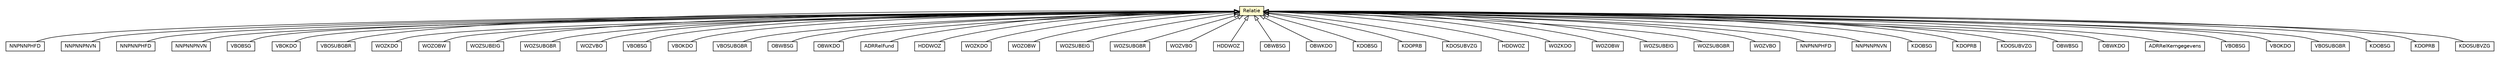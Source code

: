 #!/usr/local/bin/dot
#
# Class diagram 
# Generated by UMLGraph version R5_6-24-gf6e263 (http://www.umlgraph.org/)
#

digraph G {
	edge [fontname="Helvetica",fontsize=10,labelfontname="Helvetica",labelfontsize=10];
	node [fontname="Helvetica",fontsize=10,shape=plaintext];
	nodesep=0.25;
	ranksep=0.5;
	// nl.egem.stuf.sector.bg._0204.NNPAntwoord.NNPNNPHFD
	c186220 [label=<<table title="nl.egem.stuf.sector.bg._0204.NNPAntwoord.NNPNNPHFD" border="0" cellborder="1" cellspacing="0" cellpadding="2" port="p" href="./NNPAntwoord.NNPNNPHFD.html">
		<tr><td><table border="0" cellspacing="0" cellpadding="1">
<tr><td align="center" balign="center"> NNPNNPHFD </td></tr>
		</table></td></tr>
		</table>>, URL="./NNPAntwoord.NNPNNPHFD.html", fontname="Helvetica", fontcolor="black", fontsize=10.0];
	// nl.egem.stuf.sector.bg._0204.NNPAntwoord.NNPNNPNVN
	c186221 [label=<<table title="nl.egem.stuf.sector.bg._0204.NNPAntwoord.NNPNNPNVN" border="0" cellborder="1" cellspacing="0" cellpadding="2" port="p" href="./NNPAntwoord.NNPNNPNVN.html">
		<tr><td><table border="0" cellspacing="0" cellpadding="1">
<tr><td align="center" balign="center"> NNPNNPNVN </td></tr>
		</table></td></tr>
		</table>>, URL="./NNPAntwoord.NNPNNPNVN.html", fontname="Helvetica", fontcolor="black", fontsize=10.0];
	// nl.egem.stuf.sector.bg._0204.NNPKennisgeving.NNPNNPHFD
	c186235 [label=<<table title="nl.egem.stuf.sector.bg._0204.NNPKennisgeving.NNPNNPHFD" border="0" cellborder="1" cellspacing="0" cellpadding="2" port="p" href="./NNPKennisgeving.NNPNNPHFD.html">
		<tr><td><table border="0" cellspacing="0" cellpadding="1">
<tr><td align="center" balign="center"> NNPNNPHFD </td></tr>
		</table></td></tr>
		</table>>, URL="./NNPKennisgeving.NNPNNPHFD.html", fontname="Helvetica", fontcolor="black", fontsize=10.0];
	// nl.egem.stuf.sector.bg._0204.NNPKennisgeving.NNPNNPNVN
	c186236 [label=<<table title="nl.egem.stuf.sector.bg._0204.NNPKennisgeving.NNPNNPNVN" border="0" cellborder="1" cellspacing="0" cellpadding="2" port="p" href="./NNPKennisgeving.NNPNNPNVN.html">
		<tr><td><table border="0" cellspacing="0" cellpadding="1">
<tr><td align="center" balign="center"> NNPNNPNVN </td></tr>
		</table></td></tr>
		</table>>, URL="./NNPKennisgeving.NNPNNPNVN.html", fontname="Helvetica", fontcolor="black", fontsize=10.0];
	// nl.egem.stuf.sector.bg._0204.VBOVraag.VBOBSG
	c186245 [label=<<table title="nl.egem.stuf.sector.bg._0204.VBOVraag.VBOBSG" border="0" cellborder="1" cellspacing="0" cellpadding="2" port="p" href="./VBOVraag.VBOBSG.html">
		<tr><td><table border="0" cellspacing="0" cellpadding="1">
<tr><td align="center" balign="center"> VBOBSG </td></tr>
		</table></td></tr>
		</table>>, URL="./VBOVraag.VBOBSG.html", fontname="Helvetica", fontcolor="black", fontsize=10.0];
	// nl.egem.stuf.sector.bg._0204.VBOVraag.VBOKDO
	c186246 [label=<<table title="nl.egem.stuf.sector.bg._0204.VBOVraag.VBOKDO" border="0" cellborder="1" cellspacing="0" cellpadding="2" port="p" href="./VBOVraag.VBOKDO.html">
		<tr><td><table border="0" cellspacing="0" cellpadding="1">
<tr><td align="center" balign="center"> VBOKDO </td></tr>
		</table></td></tr>
		</table>>, URL="./VBOVraag.VBOKDO.html", fontname="Helvetica", fontcolor="black", fontsize=10.0];
	// nl.egem.stuf.sector.bg._0204.VBOVraag.VBOSUBGBR
	c186247 [label=<<table title="nl.egem.stuf.sector.bg._0204.VBOVraag.VBOSUBGBR" border="0" cellborder="1" cellspacing="0" cellpadding="2" port="p" href="./VBOVraag.VBOSUBGBR.html">
		<tr><td><table border="0" cellspacing="0" cellpadding="1">
<tr><td align="center" balign="center"> VBOSUBGBR </td></tr>
		</table></td></tr>
		</table>>, URL="./VBOVraag.VBOSUBGBR.html", fontname="Helvetica", fontcolor="black", fontsize=10.0];
	// nl.egem.stuf.sector.bg._0204.WOZKennisgeving.WOZKDO
	c186297 [label=<<table title="nl.egem.stuf.sector.bg._0204.WOZKennisgeving.WOZKDO" border="0" cellborder="1" cellspacing="0" cellpadding="2" port="p" href="./WOZKennisgeving.WOZKDO.html">
		<tr><td><table border="0" cellspacing="0" cellpadding="1">
<tr><td align="center" balign="center"> WOZKDO </td></tr>
		</table></td></tr>
		</table>>, URL="./WOZKennisgeving.WOZKDO.html", fontname="Helvetica", fontcolor="black", fontsize=10.0];
	// nl.egem.stuf.sector.bg._0204.WOZKennisgeving.WOZOBW
	c186298 [label=<<table title="nl.egem.stuf.sector.bg._0204.WOZKennisgeving.WOZOBW" border="0" cellborder="1" cellspacing="0" cellpadding="2" port="p" href="./WOZKennisgeving.WOZOBW.html">
		<tr><td><table border="0" cellspacing="0" cellpadding="1">
<tr><td align="center" balign="center"> WOZOBW </td></tr>
		</table></td></tr>
		</table>>, URL="./WOZKennisgeving.WOZOBW.html", fontname="Helvetica", fontcolor="black", fontsize=10.0];
	// nl.egem.stuf.sector.bg._0204.WOZKennisgeving.WOZSUBEIG
	c186299 [label=<<table title="nl.egem.stuf.sector.bg._0204.WOZKennisgeving.WOZSUBEIG" border="0" cellborder="1" cellspacing="0" cellpadding="2" port="p" href="./WOZKennisgeving.WOZSUBEIG.html">
		<tr><td><table border="0" cellspacing="0" cellpadding="1">
<tr><td align="center" balign="center"> WOZSUBEIG </td></tr>
		</table></td></tr>
		</table>>, URL="./WOZKennisgeving.WOZSUBEIG.html", fontname="Helvetica", fontcolor="black", fontsize=10.0];
	// nl.egem.stuf.sector.bg._0204.WOZKennisgeving.WOZSUBGBR
	c186300 [label=<<table title="nl.egem.stuf.sector.bg._0204.WOZKennisgeving.WOZSUBGBR" border="0" cellborder="1" cellspacing="0" cellpadding="2" port="p" href="./WOZKennisgeving.WOZSUBGBR.html">
		<tr><td><table border="0" cellspacing="0" cellpadding="1">
<tr><td align="center" balign="center"> WOZSUBGBR </td></tr>
		</table></td></tr>
		</table>>, URL="./WOZKennisgeving.WOZSUBGBR.html", fontname="Helvetica", fontcolor="black", fontsize=10.0];
	// nl.egem.stuf.sector.bg._0204.WOZKennisgeving.WOZVBO
	c186301 [label=<<table title="nl.egem.stuf.sector.bg._0204.WOZKennisgeving.WOZVBO" border="0" cellborder="1" cellspacing="0" cellpadding="2" port="p" href="./WOZKennisgeving.WOZVBO.html">
		<tr><td><table border="0" cellspacing="0" cellpadding="1">
<tr><td align="center" balign="center"> WOZVBO </td></tr>
		</table></td></tr>
		</table>>, URL="./WOZKennisgeving.WOZVBO.html", fontname="Helvetica", fontcolor="black", fontsize=10.0];
	// nl.egem.stuf.sector.bg._0204.VBOAntwoord.VBOBSG
	c186303 [label=<<table title="nl.egem.stuf.sector.bg._0204.VBOAntwoord.VBOBSG" border="0" cellborder="1" cellspacing="0" cellpadding="2" port="p" href="./VBOAntwoord.VBOBSG.html">
		<tr><td><table border="0" cellspacing="0" cellpadding="1">
<tr><td align="center" balign="center"> VBOBSG </td></tr>
		</table></td></tr>
		</table>>, URL="./VBOAntwoord.VBOBSG.html", fontname="Helvetica", fontcolor="black", fontsize=10.0];
	// nl.egem.stuf.sector.bg._0204.VBOAntwoord.VBOKDO
	c186304 [label=<<table title="nl.egem.stuf.sector.bg._0204.VBOAntwoord.VBOKDO" border="0" cellborder="1" cellspacing="0" cellpadding="2" port="p" href="./VBOAntwoord.VBOKDO.html">
		<tr><td><table border="0" cellspacing="0" cellpadding="1">
<tr><td align="center" balign="center"> VBOKDO </td></tr>
		</table></td></tr>
		</table>>, URL="./VBOAntwoord.VBOKDO.html", fontname="Helvetica", fontcolor="black", fontsize=10.0];
	// nl.egem.stuf.sector.bg._0204.VBOAntwoord.VBOSUBGBR
	c186305 [label=<<table title="nl.egem.stuf.sector.bg._0204.VBOAntwoord.VBOSUBGBR" border="0" cellborder="1" cellspacing="0" cellpadding="2" port="p" href="./VBOAntwoord.VBOSUBGBR.html">
		<tr><td><table border="0" cellspacing="0" cellpadding="1">
<tr><td align="center" balign="center"> VBOSUBGBR </td></tr>
		</table></td></tr>
		</table>>, URL="./VBOAntwoord.VBOSUBGBR.html", fontname="Helvetica", fontcolor="black", fontsize=10.0];
	// nl.egem.stuf.sector.bg._0204.OBWAntwoord.OBWBSG
	c186308 [label=<<table title="nl.egem.stuf.sector.bg._0204.OBWAntwoord.OBWBSG" border="0" cellborder="1" cellspacing="0" cellpadding="2" port="p" href="./OBWAntwoord.OBWBSG.html">
		<tr><td><table border="0" cellspacing="0" cellpadding="1">
<tr><td align="center" balign="center"> OBWBSG </td></tr>
		</table></td></tr>
		</table>>, URL="./OBWAntwoord.OBWBSG.html", fontname="Helvetica", fontcolor="black", fontsize=10.0];
	// nl.egem.stuf.sector.bg._0204.OBWAntwoord.OBWKDO
	c186309 [label=<<table title="nl.egem.stuf.sector.bg._0204.OBWAntwoord.OBWKDO" border="0" cellborder="1" cellspacing="0" cellpadding="2" port="p" href="./OBWAntwoord.OBWKDO.html">
		<tr><td><table border="0" cellspacing="0" cellpadding="1">
<tr><td align="center" balign="center"> OBWKDO </td></tr>
		</table></td></tr>
		</table>>, URL="./OBWAntwoord.OBWKDO.html", fontname="Helvetica", fontcolor="black", fontsize=10.0];
	// nl.egem.stuf.sector.bg._0204.ADRRelFund
	c186324 [label=<<table title="nl.egem.stuf.sector.bg._0204.ADRRelFund" border="0" cellborder="1" cellspacing="0" cellpadding="2" port="p" href="./ADRRelFund.html">
		<tr><td><table border="0" cellspacing="0" cellpadding="1">
<tr><td align="center" balign="center"> ADRRelFund </td></tr>
		</table></td></tr>
		</table>>, URL="./ADRRelFund.html", fontname="Helvetica", fontcolor="black", fontsize=10.0];
	// nl.egem.stuf.sector.bg._0204.HHDAntwoord.HDDWOZ
	c186379 [label=<<table title="nl.egem.stuf.sector.bg._0204.HHDAntwoord.HDDWOZ" border="0" cellborder="1" cellspacing="0" cellpadding="2" port="p" href="./HHDAntwoord.HDDWOZ.html">
		<tr><td><table border="0" cellspacing="0" cellpadding="1">
<tr><td align="center" balign="center"> HDDWOZ </td></tr>
		</table></td></tr>
		</table>>, URL="./HHDAntwoord.HDDWOZ.html", fontname="Helvetica", fontcolor="black", fontsize=10.0];
	// nl.egem.stuf.sector.bg._0204.WOZAntwoord.WOZKDO
	c186383 [label=<<table title="nl.egem.stuf.sector.bg._0204.WOZAntwoord.WOZKDO" border="0" cellborder="1" cellspacing="0" cellpadding="2" port="p" href="./WOZAntwoord.WOZKDO.html">
		<tr><td><table border="0" cellspacing="0" cellpadding="1">
<tr><td align="center" balign="center"> WOZKDO </td></tr>
		</table></td></tr>
		</table>>, URL="./WOZAntwoord.WOZKDO.html", fontname="Helvetica", fontcolor="black", fontsize=10.0];
	// nl.egem.stuf.sector.bg._0204.WOZAntwoord.WOZOBW
	c186384 [label=<<table title="nl.egem.stuf.sector.bg._0204.WOZAntwoord.WOZOBW" border="0" cellborder="1" cellspacing="0" cellpadding="2" port="p" href="./WOZAntwoord.WOZOBW.html">
		<tr><td><table border="0" cellspacing="0" cellpadding="1">
<tr><td align="center" balign="center"> WOZOBW </td></tr>
		</table></td></tr>
		</table>>, URL="./WOZAntwoord.WOZOBW.html", fontname="Helvetica", fontcolor="black", fontsize=10.0];
	// nl.egem.stuf.sector.bg._0204.WOZAntwoord.WOZSUBEIG
	c186385 [label=<<table title="nl.egem.stuf.sector.bg._0204.WOZAntwoord.WOZSUBEIG" border="0" cellborder="1" cellspacing="0" cellpadding="2" port="p" href="./WOZAntwoord.WOZSUBEIG.html">
		<tr><td><table border="0" cellspacing="0" cellpadding="1">
<tr><td align="center" balign="center"> WOZSUBEIG </td></tr>
		</table></td></tr>
		</table>>, URL="./WOZAntwoord.WOZSUBEIG.html", fontname="Helvetica", fontcolor="black", fontsize=10.0];
	// nl.egem.stuf.sector.bg._0204.WOZAntwoord.WOZSUBGBR
	c186386 [label=<<table title="nl.egem.stuf.sector.bg._0204.WOZAntwoord.WOZSUBGBR" border="0" cellborder="1" cellspacing="0" cellpadding="2" port="p" href="./WOZAntwoord.WOZSUBGBR.html">
		<tr><td><table border="0" cellspacing="0" cellpadding="1">
<tr><td align="center" balign="center"> WOZSUBGBR </td></tr>
		</table></td></tr>
		</table>>, URL="./WOZAntwoord.WOZSUBGBR.html", fontname="Helvetica", fontcolor="black", fontsize=10.0];
	// nl.egem.stuf.sector.bg._0204.WOZAntwoord.WOZVBO
	c186387 [label=<<table title="nl.egem.stuf.sector.bg._0204.WOZAntwoord.WOZVBO" border="0" cellborder="1" cellspacing="0" cellpadding="2" port="p" href="./WOZAntwoord.WOZVBO.html">
		<tr><td><table border="0" cellspacing="0" cellpadding="1">
<tr><td align="center" balign="center"> WOZVBO </td></tr>
		</table></td></tr>
		</table>>, URL="./WOZAntwoord.WOZVBO.html", fontname="Helvetica", fontcolor="black", fontsize=10.0];
	// nl.egem.stuf.sector.bg._0204.HHDVraag.HDDWOZ
	c186391 [label=<<table title="nl.egem.stuf.sector.bg._0204.HHDVraag.HDDWOZ" border="0" cellborder="1" cellspacing="0" cellpadding="2" port="p" href="./HHDVraag.HDDWOZ.html">
		<tr><td><table border="0" cellspacing="0" cellpadding="1">
<tr><td align="center" balign="center"> HDDWOZ </td></tr>
		</table></td></tr>
		</table>>, URL="./HHDVraag.HDDWOZ.html", fontname="Helvetica", fontcolor="black", fontsize=10.0];
	// nl.egem.stuf.sector.bg._0204.OBWKennisgeving.OBWBSG
	c186405 [label=<<table title="nl.egem.stuf.sector.bg._0204.OBWKennisgeving.OBWBSG" border="0" cellborder="1" cellspacing="0" cellpadding="2" port="p" href="./OBWKennisgeving.OBWBSG.html">
		<tr><td><table border="0" cellspacing="0" cellpadding="1">
<tr><td align="center" balign="center"> OBWBSG </td></tr>
		</table></td></tr>
		</table>>, URL="./OBWKennisgeving.OBWBSG.html", fontname="Helvetica", fontcolor="black", fontsize=10.0];
	// nl.egem.stuf.sector.bg._0204.OBWKennisgeving.OBWKDO
	c186406 [label=<<table title="nl.egem.stuf.sector.bg._0204.OBWKennisgeving.OBWKDO" border="0" cellborder="1" cellspacing="0" cellpadding="2" port="p" href="./OBWKennisgeving.OBWKDO.html">
		<tr><td><table border="0" cellspacing="0" cellpadding="1">
<tr><td align="center" balign="center"> OBWKDO </td></tr>
		</table></td></tr>
		</table>>, URL="./OBWKennisgeving.OBWKDO.html", fontname="Helvetica", fontcolor="black", fontsize=10.0];
	// nl.egem.stuf.sector.bg._0204.KDOKennisgeving.KDOBSG
	c186411 [label=<<table title="nl.egem.stuf.sector.bg._0204.KDOKennisgeving.KDOBSG" border="0" cellborder="1" cellspacing="0" cellpadding="2" port="p" href="./KDOKennisgeving.KDOBSG.html">
		<tr><td><table border="0" cellspacing="0" cellpadding="1">
<tr><td align="center" balign="center"> KDOBSG </td></tr>
		</table></td></tr>
		</table>>, URL="./KDOKennisgeving.KDOBSG.html", fontname="Helvetica", fontcolor="black", fontsize=10.0];
	// nl.egem.stuf.sector.bg._0204.KDOKennisgeving.KDOPRB
	c186413 [label=<<table title="nl.egem.stuf.sector.bg._0204.KDOKennisgeving.KDOPRB" border="0" cellborder="1" cellspacing="0" cellpadding="2" port="p" href="./KDOKennisgeving.KDOPRB.html">
		<tr><td><table border="0" cellspacing="0" cellpadding="1">
<tr><td align="center" balign="center"> KDOPRB </td></tr>
		</table></td></tr>
		</table>>, URL="./KDOKennisgeving.KDOPRB.html", fontname="Helvetica", fontcolor="black", fontsize=10.0];
	// nl.egem.stuf.sector.bg._0204.KDOKennisgeving.KDOSUBVZG
	c186414 [label=<<table title="nl.egem.stuf.sector.bg._0204.KDOKennisgeving.KDOSUBVZG" border="0" cellborder="1" cellspacing="0" cellpadding="2" port="p" href="./KDOKennisgeving.KDOSUBVZG.html">
		<tr><td><table border="0" cellspacing="0" cellpadding="1">
<tr><td align="center" balign="center"> KDOSUBVZG </td></tr>
		</table></td></tr>
		</table>>, URL="./KDOKennisgeving.KDOSUBVZG.html", fontname="Helvetica", fontcolor="black", fontsize=10.0];
	// nl.egem.stuf.sector.bg._0204.HHDKennisgeving.HDDWOZ
	c186418 [label=<<table title="nl.egem.stuf.sector.bg._0204.HHDKennisgeving.HDDWOZ" border="0" cellborder="1" cellspacing="0" cellpadding="2" port="p" href="./HHDKennisgeving.HDDWOZ.html">
		<tr><td><table border="0" cellspacing="0" cellpadding="1">
<tr><td align="center" balign="center"> HDDWOZ </td></tr>
		</table></td></tr>
		</table>>, URL="./HHDKennisgeving.HDDWOZ.html", fontname="Helvetica", fontcolor="black", fontsize=10.0];
	// nl.egem.stuf.sector.bg._0204.WOZVraag.WOZKDO
	c186446 [label=<<table title="nl.egem.stuf.sector.bg._0204.WOZVraag.WOZKDO" border="0" cellborder="1" cellspacing="0" cellpadding="2" port="p" href="./WOZVraag.WOZKDO.html">
		<tr><td><table border="0" cellspacing="0" cellpadding="1">
<tr><td align="center" balign="center"> WOZKDO </td></tr>
		</table></td></tr>
		</table>>, URL="./WOZVraag.WOZKDO.html", fontname="Helvetica", fontcolor="black", fontsize=10.0];
	// nl.egem.stuf.sector.bg._0204.WOZVraag.WOZOBW
	c186447 [label=<<table title="nl.egem.stuf.sector.bg._0204.WOZVraag.WOZOBW" border="0" cellborder="1" cellspacing="0" cellpadding="2" port="p" href="./WOZVraag.WOZOBW.html">
		<tr><td><table border="0" cellspacing="0" cellpadding="1">
<tr><td align="center" balign="center"> WOZOBW </td></tr>
		</table></td></tr>
		</table>>, URL="./WOZVraag.WOZOBW.html", fontname="Helvetica", fontcolor="black", fontsize=10.0];
	// nl.egem.stuf.sector.bg._0204.WOZVraag.WOZSUBEIG
	c186448 [label=<<table title="nl.egem.stuf.sector.bg._0204.WOZVraag.WOZSUBEIG" border="0" cellborder="1" cellspacing="0" cellpadding="2" port="p" href="./WOZVraag.WOZSUBEIG.html">
		<tr><td><table border="0" cellspacing="0" cellpadding="1">
<tr><td align="center" balign="center"> WOZSUBEIG </td></tr>
		</table></td></tr>
		</table>>, URL="./WOZVraag.WOZSUBEIG.html", fontname="Helvetica", fontcolor="black", fontsize=10.0];
	// nl.egem.stuf.sector.bg._0204.WOZVraag.WOZSUBGBR
	c186449 [label=<<table title="nl.egem.stuf.sector.bg._0204.WOZVraag.WOZSUBGBR" border="0" cellborder="1" cellspacing="0" cellpadding="2" port="p" href="./WOZVraag.WOZSUBGBR.html">
		<tr><td><table border="0" cellspacing="0" cellpadding="1">
<tr><td align="center" balign="center"> WOZSUBGBR </td></tr>
		</table></td></tr>
		</table>>, URL="./WOZVraag.WOZSUBGBR.html", fontname="Helvetica", fontcolor="black", fontsize=10.0];
	// nl.egem.stuf.sector.bg._0204.WOZVraag.WOZVBO
	c186450 [label=<<table title="nl.egem.stuf.sector.bg._0204.WOZVraag.WOZVBO" border="0" cellborder="1" cellspacing="0" cellpadding="2" port="p" href="./WOZVraag.WOZVBO.html">
		<tr><td><table border="0" cellspacing="0" cellpadding="1">
<tr><td align="center" balign="center"> WOZVBO </td></tr>
		</table></td></tr>
		</table>>, URL="./WOZVraag.WOZVBO.html", fontname="Helvetica", fontcolor="black", fontsize=10.0];
	// nl.egem.stuf.sector.bg._0204.NNPVraag.NNPNNPHFD
	c186459 [label=<<table title="nl.egem.stuf.sector.bg._0204.NNPVraag.NNPNNPHFD" border="0" cellborder="1" cellspacing="0" cellpadding="2" port="p" href="./NNPVraag.NNPNNPHFD.html">
		<tr><td><table border="0" cellspacing="0" cellpadding="1">
<tr><td align="center" balign="center"> NNPNNPHFD </td></tr>
		</table></td></tr>
		</table>>, URL="./NNPVraag.NNPNNPHFD.html", fontname="Helvetica", fontcolor="black", fontsize=10.0];
	// nl.egem.stuf.sector.bg._0204.NNPVraag.NNPNNPNVN
	c186460 [label=<<table title="nl.egem.stuf.sector.bg._0204.NNPVraag.NNPNNPNVN" border="0" cellborder="1" cellspacing="0" cellpadding="2" port="p" href="./NNPVraag.NNPNNPNVN.html">
		<tr><td><table border="0" cellspacing="0" cellpadding="1">
<tr><td align="center" balign="center"> NNPNNPNVN </td></tr>
		</table></td></tr>
		</table>>, URL="./NNPVraag.NNPNNPNVN.html", fontname="Helvetica", fontcolor="black", fontsize=10.0];
	// nl.egem.stuf.sector.bg._0204.KDOAntwoord.KDOBSG
	c186489 [label=<<table title="nl.egem.stuf.sector.bg._0204.KDOAntwoord.KDOBSG" border="0" cellborder="1" cellspacing="0" cellpadding="2" port="p" href="./KDOAntwoord.KDOBSG.html">
		<tr><td><table border="0" cellspacing="0" cellpadding="1">
<tr><td align="center" balign="center"> KDOBSG </td></tr>
		</table></td></tr>
		</table>>, URL="./KDOAntwoord.KDOBSG.html", fontname="Helvetica", fontcolor="black", fontsize=10.0];
	// nl.egem.stuf.sector.bg._0204.KDOAntwoord.KDOPRB
	c186491 [label=<<table title="nl.egem.stuf.sector.bg._0204.KDOAntwoord.KDOPRB" border="0" cellborder="1" cellspacing="0" cellpadding="2" port="p" href="./KDOAntwoord.KDOPRB.html">
		<tr><td><table border="0" cellspacing="0" cellpadding="1">
<tr><td align="center" balign="center"> KDOPRB </td></tr>
		</table></td></tr>
		</table>>, URL="./KDOAntwoord.KDOPRB.html", fontname="Helvetica", fontcolor="black", fontsize=10.0];
	// nl.egem.stuf.sector.bg._0204.KDOAntwoord.KDOSUBVZG
	c186492 [label=<<table title="nl.egem.stuf.sector.bg._0204.KDOAntwoord.KDOSUBVZG" border="0" cellborder="1" cellspacing="0" cellpadding="2" port="p" href="./KDOAntwoord.KDOSUBVZG.html">
		<tr><td><table border="0" cellspacing="0" cellpadding="1">
<tr><td align="center" balign="center"> KDOSUBVZG </td></tr>
		</table></td></tr>
		</table>>, URL="./KDOAntwoord.KDOSUBVZG.html", fontname="Helvetica", fontcolor="black", fontsize=10.0];
	// nl.egem.stuf.sector.bg._0204.OBWVraag.OBWBSG
	c186534 [label=<<table title="nl.egem.stuf.sector.bg._0204.OBWVraag.OBWBSG" border="0" cellborder="1" cellspacing="0" cellpadding="2" port="p" href="./OBWVraag.OBWBSG.html">
		<tr><td><table border="0" cellspacing="0" cellpadding="1">
<tr><td align="center" balign="center"> OBWBSG </td></tr>
		</table></td></tr>
		</table>>, URL="./OBWVraag.OBWBSG.html", fontname="Helvetica", fontcolor="black", fontsize=10.0];
	// nl.egem.stuf.sector.bg._0204.OBWVraag.OBWKDO
	c186535 [label=<<table title="nl.egem.stuf.sector.bg._0204.OBWVraag.OBWKDO" border="0" cellborder="1" cellspacing="0" cellpadding="2" port="p" href="./OBWVraag.OBWKDO.html">
		<tr><td><table border="0" cellspacing="0" cellpadding="1">
<tr><td align="center" balign="center"> OBWKDO </td></tr>
		</table></td></tr>
		</table>>, URL="./OBWVraag.OBWKDO.html", fontname="Helvetica", fontcolor="black", fontsize=10.0];
	// nl.egem.stuf.sector.bg._0204.Relatie
	c186536 [label=<<table title="nl.egem.stuf.sector.bg._0204.Relatie" border="0" cellborder="1" cellspacing="0" cellpadding="2" port="p" bgcolor="lemonChiffon" href="./Relatie.html">
		<tr><td><table border="0" cellspacing="0" cellpadding="1">
<tr><td align="center" balign="center"> Relatie </td></tr>
		</table></td></tr>
		</table>>, URL="./Relatie.html", fontname="Helvetica", fontcolor="black", fontsize=10.0];
	// nl.egem.stuf.sector.bg._0204.ADRRelKerngegevens
	c186537 [label=<<table title="nl.egem.stuf.sector.bg._0204.ADRRelKerngegevens" border="0" cellborder="1" cellspacing="0" cellpadding="2" port="p" href="./ADRRelKerngegevens.html">
		<tr><td><table border="0" cellspacing="0" cellpadding="1">
<tr><td align="center" balign="center"> ADRRelKerngegevens </td></tr>
		</table></td></tr>
		</table>>, URL="./ADRRelKerngegevens.html", fontname="Helvetica", fontcolor="black", fontsize=10.0];
	// nl.egem.stuf.sector.bg._0204.VBOKennisgeving.VBOBSG
	c186645 [label=<<table title="nl.egem.stuf.sector.bg._0204.VBOKennisgeving.VBOBSG" border="0" cellborder="1" cellspacing="0" cellpadding="2" port="p" href="./VBOKennisgeving.VBOBSG.html">
		<tr><td><table border="0" cellspacing="0" cellpadding="1">
<tr><td align="center" balign="center"> VBOBSG </td></tr>
		</table></td></tr>
		</table>>, URL="./VBOKennisgeving.VBOBSG.html", fontname="Helvetica", fontcolor="black", fontsize=10.0];
	// nl.egem.stuf.sector.bg._0204.VBOKennisgeving.VBOKDO
	c186646 [label=<<table title="nl.egem.stuf.sector.bg._0204.VBOKennisgeving.VBOKDO" border="0" cellborder="1" cellspacing="0" cellpadding="2" port="p" href="./VBOKennisgeving.VBOKDO.html">
		<tr><td><table border="0" cellspacing="0" cellpadding="1">
<tr><td align="center" balign="center"> VBOKDO </td></tr>
		</table></td></tr>
		</table>>, URL="./VBOKennisgeving.VBOKDO.html", fontname="Helvetica", fontcolor="black", fontsize=10.0];
	// nl.egem.stuf.sector.bg._0204.VBOKennisgeving.VBOSUBGBR
	c186647 [label=<<table title="nl.egem.stuf.sector.bg._0204.VBOKennisgeving.VBOSUBGBR" border="0" cellborder="1" cellspacing="0" cellpadding="2" port="p" href="./VBOKennisgeving.VBOSUBGBR.html">
		<tr><td><table border="0" cellspacing="0" cellpadding="1">
<tr><td align="center" balign="center"> VBOSUBGBR </td></tr>
		</table></td></tr>
		</table>>, URL="./VBOKennisgeving.VBOSUBGBR.html", fontname="Helvetica", fontcolor="black", fontsize=10.0];
	// nl.egem.stuf.sector.bg._0204.KDOVraag.KDOBSG
	c186661 [label=<<table title="nl.egem.stuf.sector.bg._0204.KDOVraag.KDOBSG" border="0" cellborder="1" cellspacing="0" cellpadding="2" port="p" href="./KDOVraag.KDOBSG.html">
		<tr><td><table border="0" cellspacing="0" cellpadding="1">
<tr><td align="center" balign="center"> KDOBSG </td></tr>
		</table></td></tr>
		</table>>, URL="./KDOVraag.KDOBSG.html", fontname="Helvetica", fontcolor="black", fontsize=10.0];
	// nl.egem.stuf.sector.bg._0204.KDOVraag.KDOPRB
	c186663 [label=<<table title="nl.egem.stuf.sector.bg._0204.KDOVraag.KDOPRB" border="0" cellborder="1" cellspacing="0" cellpadding="2" port="p" href="./KDOVraag.KDOPRB.html">
		<tr><td><table border="0" cellspacing="0" cellpadding="1">
<tr><td align="center" balign="center"> KDOPRB </td></tr>
		</table></td></tr>
		</table>>, URL="./KDOVraag.KDOPRB.html", fontname="Helvetica", fontcolor="black", fontsize=10.0];
	// nl.egem.stuf.sector.bg._0204.KDOVraag.KDOSUBVZG
	c186664 [label=<<table title="nl.egem.stuf.sector.bg._0204.KDOVraag.KDOSUBVZG" border="0" cellborder="1" cellspacing="0" cellpadding="2" port="p" href="./KDOVraag.KDOSUBVZG.html">
		<tr><td><table border="0" cellspacing="0" cellpadding="1">
<tr><td align="center" balign="center"> KDOSUBVZG </td></tr>
		</table></td></tr>
		</table>>, URL="./KDOVraag.KDOSUBVZG.html", fontname="Helvetica", fontcolor="black", fontsize=10.0];
	//nl.egem.stuf.sector.bg._0204.NNPAntwoord.NNPNNPHFD extends nl.egem.stuf.sector.bg._0204.Relatie
	c186536:p -> c186220:p [dir=back,arrowtail=empty];
	//nl.egem.stuf.sector.bg._0204.NNPAntwoord.NNPNNPNVN extends nl.egem.stuf.sector.bg._0204.Relatie
	c186536:p -> c186221:p [dir=back,arrowtail=empty];
	//nl.egem.stuf.sector.bg._0204.NNPKennisgeving.NNPNNPHFD extends nl.egem.stuf.sector.bg._0204.Relatie
	c186536:p -> c186235:p [dir=back,arrowtail=empty];
	//nl.egem.stuf.sector.bg._0204.NNPKennisgeving.NNPNNPNVN extends nl.egem.stuf.sector.bg._0204.Relatie
	c186536:p -> c186236:p [dir=back,arrowtail=empty];
	//nl.egem.stuf.sector.bg._0204.VBOVraag.VBOBSG extends nl.egem.stuf.sector.bg._0204.Relatie
	c186536:p -> c186245:p [dir=back,arrowtail=empty];
	//nl.egem.stuf.sector.bg._0204.VBOVraag.VBOKDO extends nl.egem.stuf.sector.bg._0204.Relatie
	c186536:p -> c186246:p [dir=back,arrowtail=empty];
	//nl.egem.stuf.sector.bg._0204.VBOVraag.VBOSUBGBR extends nl.egem.stuf.sector.bg._0204.Relatie
	c186536:p -> c186247:p [dir=back,arrowtail=empty];
	//nl.egem.stuf.sector.bg._0204.WOZKennisgeving.WOZKDO extends nl.egem.stuf.sector.bg._0204.Relatie
	c186536:p -> c186297:p [dir=back,arrowtail=empty];
	//nl.egem.stuf.sector.bg._0204.WOZKennisgeving.WOZOBW extends nl.egem.stuf.sector.bg._0204.Relatie
	c186536:p -> c186298:p [dir=back,arrowtail=empty];
	//nl.egem.stuf.sector.bg._0204.WOZKennisgeving.WOZSUBEIG extends nl.egem.stuf.sector.bg._0204.Relatie
	c186536:p -> c186299:p [dir=back,arrowtail=empty];
	//nl.egem.stuf.sector.bg._0204.WOZKennisgeving.WOZSUBGBR extends nl.egem.stuf.sector.bg._0204.Relatie
	c186536:p -> c186300:p [dir=back,arrowtail=empty];
	//nl.egem.stuf.sector.bg._0204.WOZKennisgeving.WOZVBO extends nl.egem.stuf.sector.bg._0204.Relatie
	c186536:p -> c186301:p [dir=back,arrowtail=empty];
	//nl.egem.stuf.sector.bg._0204.VBOAntwoord.VBOBSG extends nl.egem.stuf.sector.bg._0204.Relatie
	c186536:p -> c186303:p [dir=back,arrowtail=empty];
	//nl.egem.stuf.sector.bg._0204.VBOAntwoord.VBOKDO extends nl.egem.stuf.sector.bg._0204.Relatie
	c186536:p -> c186304:p [dir=back,arrowtail=empty];
	//nl.egem.stuf.sector.bg._0204.VBOAntwoord.VBOSUBGBR extends nl.egem.stuf.sector.bg._0204.Relatie
	c186536:p -> c186305:p [dir=back,arrowtail=empty];
	//nl.egem.stuf.sector.bg._0204.OBWAntwoord.OBWBSG extends nl.egem.stuf.sector.bg._0204.Relatie
	c186536:p -> c186308:p [dir=back,arrowtail=empty];
	//nl.egem.stuf.sector.bg._0204.OBWAntwoord.OBWKDO extends nl.egem.stuf.sector.bg._0204.Relatie
	c186536:p -> c186309:p [dir=back,arrowtail=empty];
	//nl.egem.stuf.sector.bg._0204.ADRRelFund extends nl.egem.stuf.sector.bg._0204.Relatie
	c186536:p -> c186324:p [dir=back,arrowtail=empty];
	//nl.egem.stuf.sector.bg._0204.HHDAntwoord.HDDWOZ extends nl.egem.stuf.sector.bg._0204.Relatie
	c186536:p -> c186379:p [dir=back,arrowtail=empty];
	//nl.egem.stuf.sector.bg._0204.WOZAntwoord.WOZKDO extends nl.egem.stuf.sector.bg._0204.Relatie
	c186536:p -> c186383:p [dir=back,arrowtail=empty];
	//nl.egem.stuf.sector.bg._0204.WOZAntwoord.WOZOBW extends nl.egem.stuf.sector.bg._0204.Relatie
	c186536:p -> c186384:p [dir=back,arrowtail=empty];
	//nl.egem.stuf.sector.bg._0204.WOZAntwoord.WOZSUBEIG extends nl.egem.stuf.sector.bg._0204.Relatie
	c186536:p -> c186385:p [dir=back,arrowtail=empty];
	//nl.egem.stuf.sector.bg._0204.WOZAntwoord.WOZSUBGBR extends nl.egem.stuf.sector.bg._0204.Relatie
	c186536:p -> c186386:p [dir=back,arrowtail=empty];
	//nl.egem.stuf.sector.bg._0204.WOZAntwoord.WOZVBO extends nl.egem.stuf.sector.bg._0204.Relatie
	c186536:p -> c186387:p [dir=back,arrowtail=empty];
	//nl.egem.stuf.sector.bg._0204.HHDVraag.HDDWOZ extends nl.egem.stuf.sector.bg._0204.Relatie
	c186536:p -> c186391:p [dir=back,arrowtail=empty];
	//nl.egem.stuf.sector.bg._0204.OBWKennisgeving.OBWBSG extends nl.egem.stuf.sector.bg._0204.Relatie
	c186536:p -> c186405:p [dir=back,arrowtail=empty];
	//nl.egem.stuf.sector.bg._0204.OBWKennisgeving.OBWKDO extends nl.egem.stuf.sector.bg._0204.Relatie
	c186536:p -> c186406:p [dir=back,arrowtail=empty];
	//nl.egem.stuf.sector.bg._0204.KDOKennisgeving.KDOBSG extends nl.egem.stuf.sector.bg._0204.Relatie
	c186536:p -> c186411:p [dir=back,arrowtail=empty];
	//nl.egem.stuf.sector.bg._0204.KDOKennisgeving.KDOPRB extends nl.egem.stuf.sector.bg._0204.Relatie
	c186536:p -> c186413:p [dir=back,arrowtail=empty];
	//nl.egem.stuf.sector.bg._0204.KDOKennisgeving.KDOSUBVZG extends nl.egem.stuf.sector.bg._0204.Relatie
	c186536:p -> c186414:p [dir=back,arrowtail=empty];
	//nl.egem.stuf.sector.bg._0204.HHDKennisgeving.HDDWOZ extends nl.egem.stuf.sector.bg._0204.Relatie
	c186536:p -> c186418:p [dir=back,arrowtail=empty];
	//nl.egem.stuf.sector.bg._0204.WOZVraag.WOZKDO extends nl.egem.stuf.sector.bg._0204.Relatie
	c186536:p -> c186446:p [dir=back,arrowtail=empty];
	//nl.egem.stuf.sector.bg._0204.WOZVraag.WOZOBW extends nl.egem.stuf.sector.bg._0204.Relatie
	c186536:p -> c186447:p [dir=back,arrowtail=empty];
	//nl.egem.stuf.sector.bg._0204.WOZVraag.WOZSUBEIG extends nl.egem.stuf.sector.bg._0204.Relatie
	c186536:p -> c186448:p [dir=back,arrowtail=empty];
	//nl.egem.stuf.sector.bg._0204.WOZVraag.WOZSUBGBR extends nl.egem.stuf.sector.bg._0204.Relatie
	c186536:p -> c186449:p [dir=back,arrowtail=empty];
	//nl.egem.stuf.sector.bg._0204.WOZVraag.WOZVBO extends nl.egem.stuf.sector.bg._0204.Relatie
	c186536:p -> c186450:p [dir=back,arrowtail=empty];
	//nl.egem.stuf.sector.bg._0204.NNPVraag.NNPNNPHFD extends nl.egem.stuf.sector.bg._0204.Relatie
	c186536:p -> c186459:p [dir=back,arrowtail=empty];
	//nl.egem.stuf.sector.bg._0204.NNPVraag.NNPNNPNVN extends nl.egem.stuf.sector.bg._0204.Relatie
	c186536:p -> c186460:p [dir=back,arrowtail=empty];
	//nl.egem.stuf.sector.bg._0204.KDOAntwoord.KDOBSG extends nl.egem.stuf.sector.bg._0204.Relatie
	c186536:p -> c186489:p [dir=back,arrowtail=empty];
	//nl.egem.stuf.sector.bg._0204.KDOAntwoord.KDOPRB extends nl.egem.stuf.sector.bg._0204.Relatie
	c186536:p -> c186491:p [dir=back,arrowtail=empty];
	//nl.egem.stuf.sector.bg._0204.KDOAntwoord.KDOSUBVZG extends nl.egem.stuf.sector.bg._0204.Relatie
	c186536:p -> c186492:p [dir=back,arrowtail=empty];
	//nl.egem.stuf.sector.bg._0204.OBWVraag.OBWBSG extends nl.egem.stuf.sector.bg._0204.Relatie
	c186536:p -> c186534:p [dir=back,arrowtail=empty];
	//nl.egem.stuf.sector.bg._0204.OBWVraag.OBWKDO extends nl.egem.stuf.sector.bg._0204.Relatie
	c186536:p -> c186535:p [dir=back,arrowtail=empty];
	//nl.egem.stuf.sector.bg._0204.ADRRelKerngegevens extends nl.egem.stuf.sector.bg._0204.Relatie
	c186536:p -> c186537:p [dir=back,arrowtail=empty];
	//nl.egem.stuf.sector.bg._0204.VBOKennisgeving.VBOBSG extends nl.egem.stuf.sector.bg._0204.Relatie
	c186536:p -> c186645:p [dir=back,arrowtail=empty];
	//nl.egem.stuf.sector.bg._0204.VBOKennisgeving.VBOKDO extends nl.egem.stuf.sector.bg._0204.Relatie
	c186536:p -> c186646:p [dir=back,arrowtail=empty];
	//nl.egem.stuf.sector.bg._0204.VBOKennisgeving.VBOSUBGBR extends nl.egem.stuf.sector.bg._0204.Relatie
	c186536:p -> c186647:p [dir=back,arrowtail=empty];
	//nl.egem.stuf.sector.bg._0204.KDOVraag.KDOBSG extends nl.egem.stuf.sector.bg._0204.Relatie
	c186536:p -> c186661:p [dir=back,arrowtail=empty];
	//nl.egem.stuf.sector.bg._0204.KDOVraag.KDOPRB extends nl.egem.stuf.sector.bg._0204.Relatie
	c186536:p -> c186663:p [dir=back,arrowtail=empty];
	//nl.egem.stuf.sector.bg._0204.KDOVraag.KDOSUBVZG extends nl.egem.stuf.sector.bg._0204.Relatie
	c186536:p -> c186664:p [dir=back,arrowtail=empty];
}

